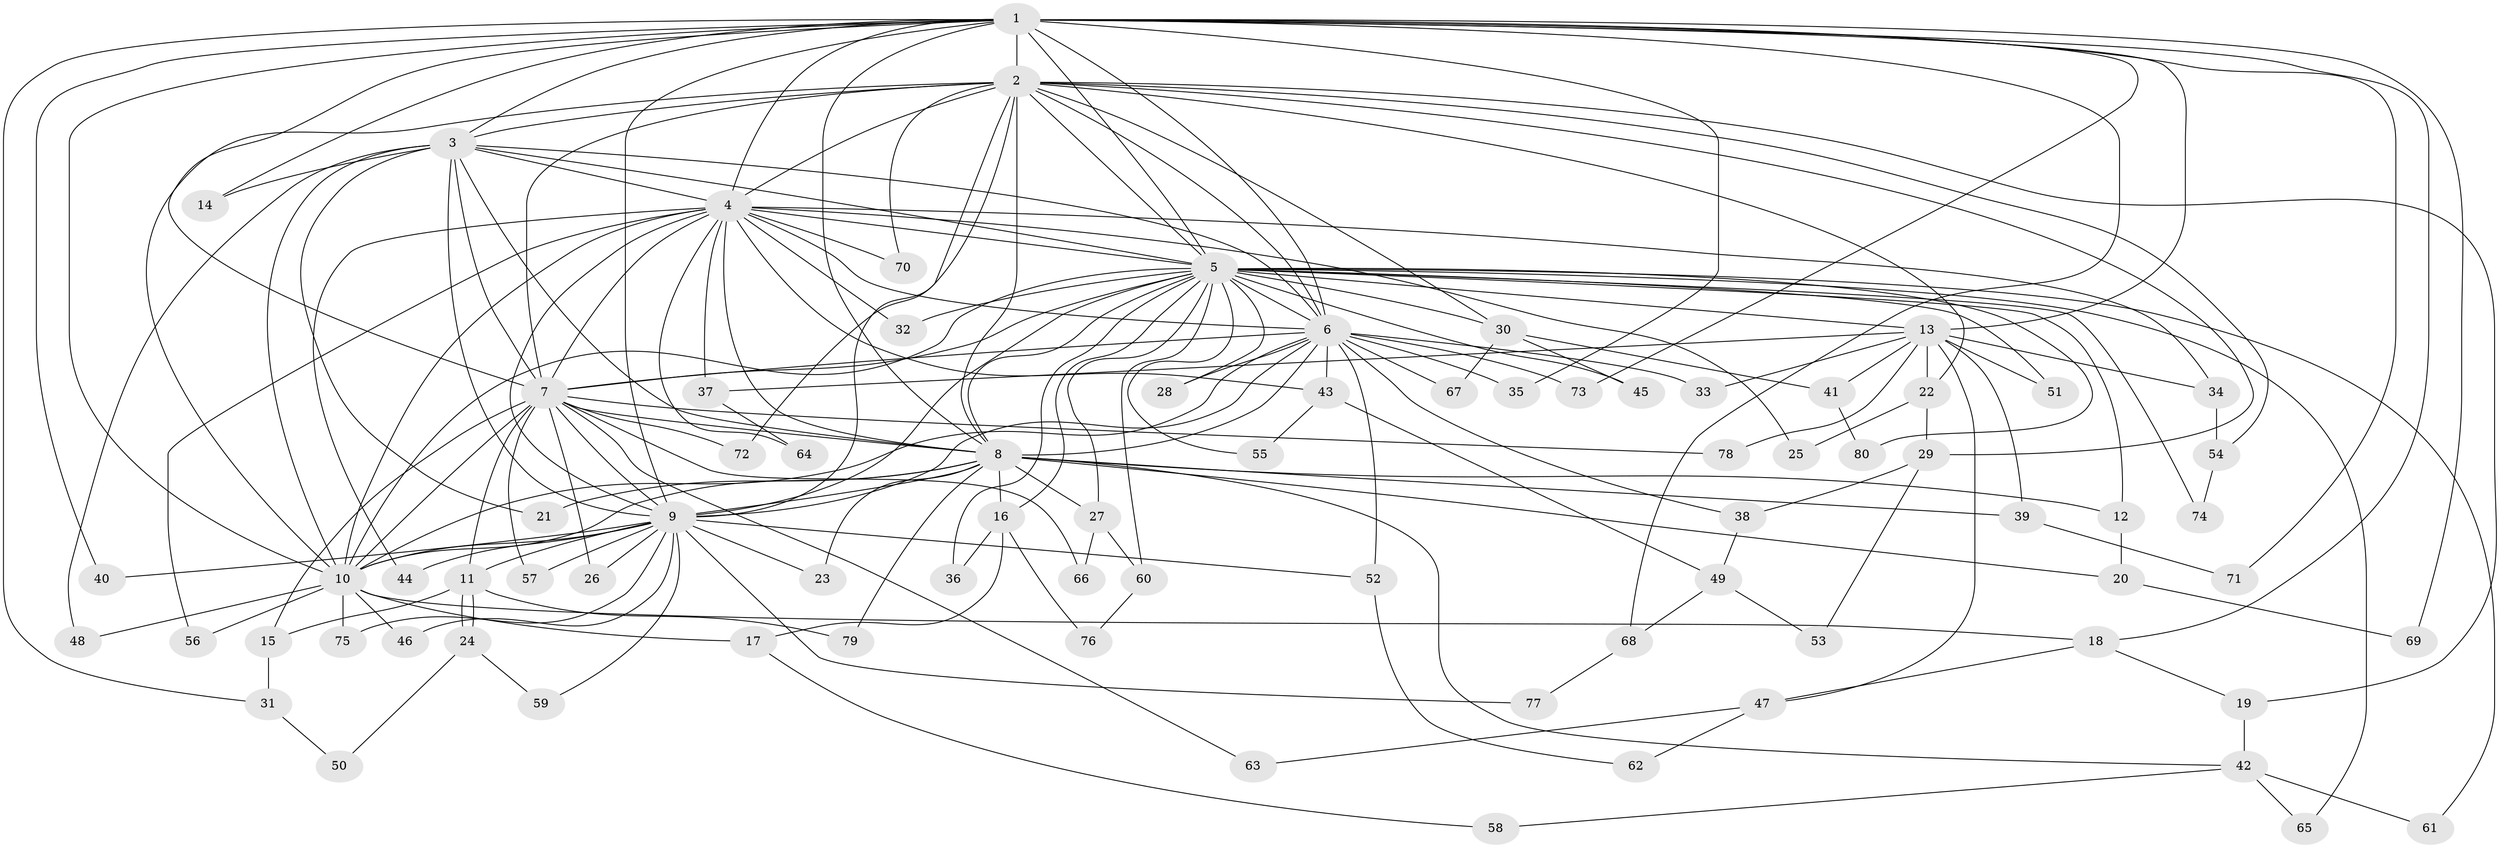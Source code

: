 // coarse degree distribution, {13: 0.05, 5: 0.05, 15: 0.05, 3: 0.3, 4: 0.2, 21: 0.025, 2: 0.2, 12: 0.05, 14: 0.05, 11: 0.025}
// Generated by graph-tools (version 1.1) at 2025/36/03/04/25 23:36:33]
// undirected, 80 vertices, 185 edges
graph export_dot {
  node [color=gray90,style=filled];
  1;
  2;
  3;
  4;
  5;
  6;
  7;
  8;
  9;
  10;
  11;
  12;
  13;
  14;
  15;
  16;
  17;
  18;
  19;
  20;
  21;
  22;
  23;
  24;
  25;
  26;
  27;
  28;
  29;
  30;
  31;
  32;
  33;
  34;
  35;
  36;
  37;
  38;
  39;
  40;
  41;
  42;
  43;
  44;
  45;
  46;
  47;
  48;
  49;
  50;
  51;
  52;
  53;
  54;
  55;
  56;
  57;
  58;
  59;
  60;
  61;
  62;
  63;
  64;
  65;
  66;
  67;
  68;
  69;
  70;
  71;
  72;
  73;
  74;
  75;
  76;
  77;
  78;
  79;
  80;
  1 -- 2;
  1 -- 3;
  1 -- 4;
  1 -- 5;
  1 -- 6;
  1 -- 7;
  1 -- 8;
  1 -- 9;
  1 -- 10;
  1 -- 13;
  1 -- 14;
  1 -- 18;
  1 -- 31;
  1 -- 35;
  1 -- 40;
  1 -- 68;
  1 -- 69;
  1 -- 71;
  1 -- 73;
  2 -- 3;
  2 -- 4;
  2 -- 5;
  2 -- 6;
  2 -- 7;
  2 -- 8;
  2 -- 9;
  2 -- 10;
  2 -- 19;
  2 -- 22;
  2 -- 29;
  2 -- 30;
  2 -- 54;
  2 -- 70;
  2 -- 72;
  3 -- 4;
  3 -- 5;
  3 -- 6;
  3 -- 7;
  3 -- 8;
  3 -- 9;
  3 -- 10;
  3 -- 14;
  3 -- 21;
  3 -- 48;
  4 -- 5;
  4 -- 6;
  4 -- 7;
  4 -- 8;
  4 -- 9;
  4 -- 10;
  4 -- 25;
  4 -- 32;
  4 -- 34;
  4 -- 37;
  4 -- 43;
  4 -- 44;
  4 -- 56;
  4 -- 64;
  4 -- 70;
  5 -- 6;
  5 -- 7;
  5 -- 8;
  5 -- 9;
  5 -- 10;
  5 -- 12;
  5 -- 13;
  5 -- 16;
  5 -- 27;
  5 -- 28;
  5 -- 30;
  5 -- 32;
  5 -- 36;
  5 -- 45;
  5 -- 51;
  5 -- 55;
  5 -- 60;
  5 -- 61;
  5 -- 65;
  5 -- 74;
  5 -- 80;
  6 -- 7;
  6 -- 8;
  6 -- 9;
  6 -- 10;
  6 -- 28;
  6 -- 33;
  6 -- 35;
  6 -- 38;
  6 -- 43;
  6 -- 52;
  6 -- 67;
  6 -- 73;
  7 -- 8;
  7 -- 9;
  7 -- 10;
  7 -- 11;
  7 -- 15;
  7 -- 26;
  7 -- 57;
  7 -- 63;
  7 -- 66;
  7 -- 72;
  7 -- 78;
  8 -- 9;
  8 -- 10;
  8 -- 12;
  8 -- 16;
  8 -- 20;
  8 -- 21;
  8 -- 23;
  8 -- 27;
  8 -- 39;
  8 -- 42;
  8 -- 79;
  9 -- 10;
  9 -- 11;
  9 -- 23;
  9 -- 26;
  9 -- 40;
  9 -- 44;
  9 -- 46;
  9 -- 52;
  9 -- 57;
  9 -- 59;
  9 -- 75;
  9 -- 77;
  10 -- 17;
  10 -- 18;
  10 -- 46;
  10 -- 48;
  10 -- 56;
  10 -- 75;
  11 -- 15;
  11 -- 24;
  11 -- 24;
  11 -- 79;
  12 -- 20;
  13 -- 22;
  13 -- 33;
  13 -- 34;
  13 -- 37;
  13 -- 39;
  13 -- 41;
  13 -- 47;
  13 -- 51;
  13 -- 78;
  15 -- 31;
  16 -- 17;
  16 -- 36;
  16 -- 76;
  17 -- 58;
  18 -- 19;
  18 -- 47;
  19 -- 42;
  20 -- 69;
  22 -- 25;
  22 -- 29;
  24 -- 50;
  24 -- 59;
  27 -- 60;
  27 -- 66;
  29 -- 38;
  29 -- 53;
  30 -- 41;
  30 -- 45;
  30 -- 67;
  31 -- 50;
  34 -- 54;
  37 -- 64;
  38 -- 49;
  39 -- 71;
  41 -- 80;
  42 -- 58;
  42 -- 61;
  42 -- 65;
  43 -- 49;
  43 -- 55;
  47 -- 62;
  47 -- 63;
  49 -- 53;
  49 -- 68;
  52 -- 62;
  54 -- 74;
  60 -- 76;
  68 -- 77;
}
